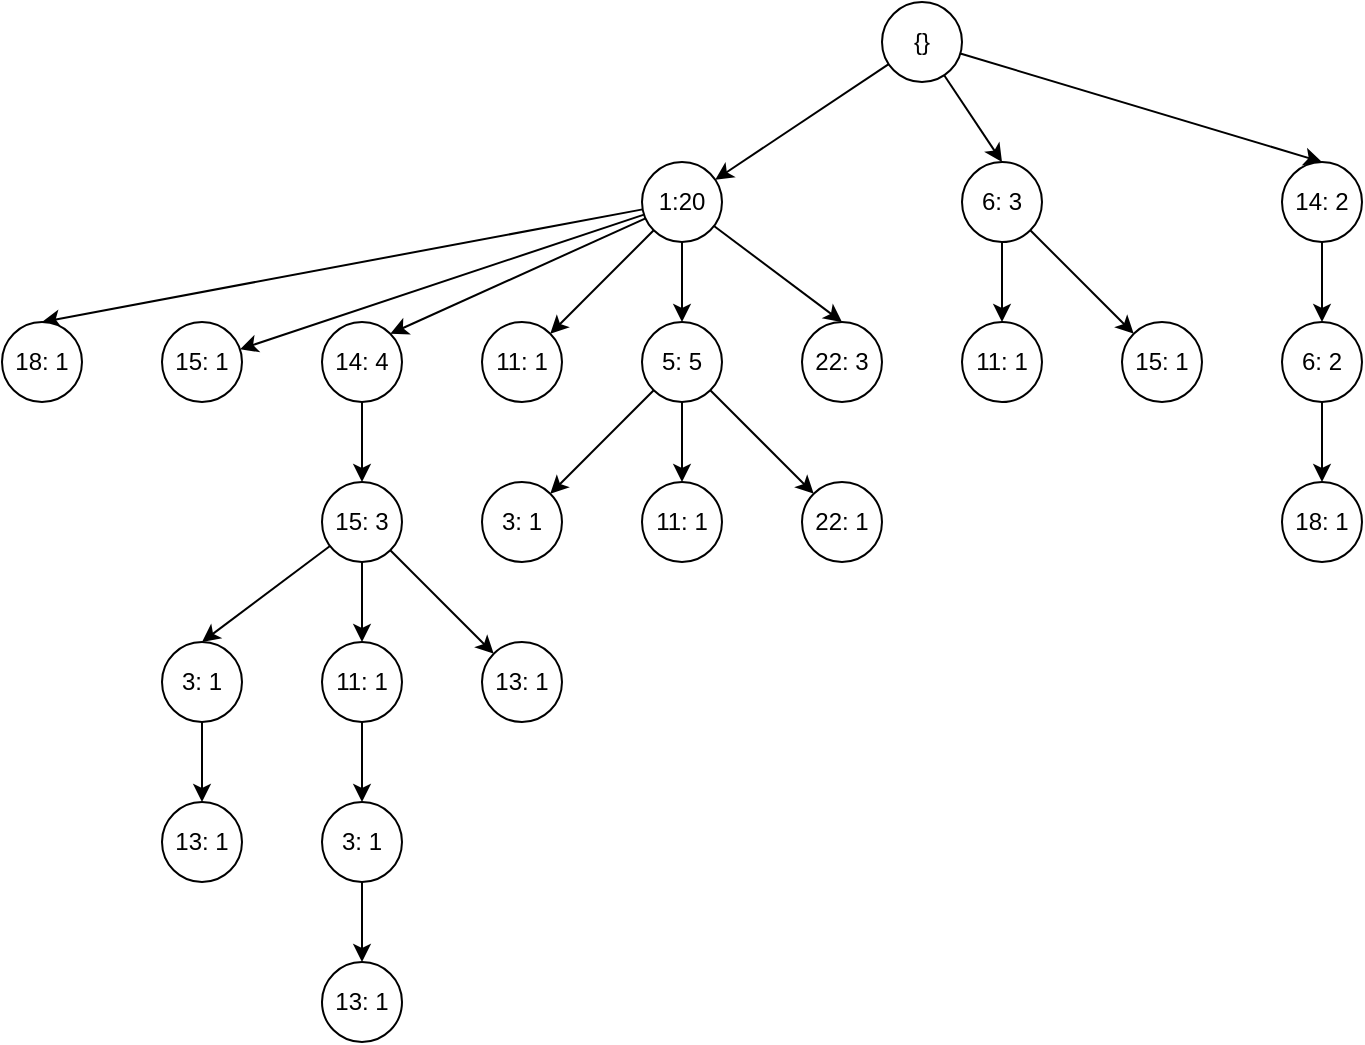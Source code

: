 <mxfile version="21.0.6" type="device"><diagram name="Halaman-1" id="EBV6HWbrfyG-JuRkRw2B"><mxGraphModel dx="1706" dy="561" grid="1" gridSize="10" guides="1" tooltips="1" connect="1" arrows="1" fold="1" page="1" pageScale="1" pageWidth="827" pageHeight="1169" math="0" shadow="0"><root><mxCell id="0"/><mxCell id="1" parent="0"/><mxCell id="D3o4ojIBJB-GTlFPEu90-47" style="rounded=0;orthogonalLoop=1;jettySize=auto;html=1;" edge="1" parent="1" source="D3o4ojIBJB-GTlFPEu90-1" target="D3o4ojIBJB-GTlFPEu90-45"><mxGeometry relative="1" as="geometry"/></mxCell><mxCell id="D3o4ojIBJB-GTlFPEu90-78" style="rounded=0;orthogonalLoop=1;jettySize=auto;html=1;entryX=0.5;entryY=0;entryDx=0;entryDy=0;" edge="1" parent="1" source="D3o4ojIBJB-GTlFPEu90-1" target="D3o4ojIBJB-GTlFPEu90-77"><mxGeometry relative="1" as="geometry"/></mxCell><mxCell id="D3o4ojIBJB-GTlFPEu90-83" style="rounded=0;orthogonalLoop=1;jettySize=auto;html=1;entryX=0.5;entryY=0;entryDx=0;entryDy=0;" edge="1" parent="1" source="D3o4ojIBJB-GTlFPEu90-1" target="D3o4ojIBJB-GTlFPEu90-80"><mxGeometry relative="1" as="geometry"/></mxCell><mxCell id="D3o4ojIBJB-GTlFPEu90-1" value="{}" style="ellipse;whiteSpace=wrap;html=1;aspect=fixed;" vertex="1" parent="1"><mxGeometry x="400" y="80" width="40" height="40" as="geometry"/></mxCell><mxCell id="D3o4ojIBJB-GTlFPEu90-51" style="edgeStyle=orthogonalEdgeStyle;rounded=0;orthogonalLoop=1;jettySize=auto;html=1;" edge="1" parent="1" source="D3o4ojIBJB-GTlFPEu90-45" target="D3o4ojIBJB-GTlFPEu90-50"><mxGeometry relative="1" as="geometry"/></mxCell><mxCell id="D3o4ojIBJB-GTlFPEu90-55" style="rounded=0;orthogonalLoop=1;jettySize=auto;html=1;entryX=1;entryY=0;entryDx=0;entryDy=0;" edge="1" parent="1" source="D3o4ojIBJB-GTlFPEu90-45" target="D3o4ojIBJB-GTlFPEu90-54"><mxGeometry relative="1" as="geometry"/></mxCell><mxCell id="D3o4ojIBJB-GTlFPEu90-61" style="rounded=0;orthogonalLoop=1;jettySize=auto;html=1;entryX=1;entryY=0;entryDx=0;entryDy=0;" edge="1" parent="1" source="D3o4ojIBJB-GTlFPEu90-45" target="D3o4ojIBJB-GTlFPEu90-56"><mxGeometry relative="1" as="geometry"/></mxCell><mxCell id="D3o4ojIBJB-GTlFPEu90-75" style="rounded=0;orthogonalLoop=1;jettySize=auto;html=1;entryX=0.5;entryY=0;entryDx=0;entryDy=0;" edge="1" parent="1" source="D3o4ojIBJB-GTlFPEu90-45" target="D3o4ojIBJB-GTlFPEu90-74"><mxGeometry relative="1" as="geometry"/></mxCell><mxCell id="D3o4ojIBJB-GTlFPEu90-89" style="rounded=0;orthogonalLoop=1;jettySize=auto;html=1;" edge="1" parent="1" source="D3o4ojIBJB-GTlFPEu90-45" target="D3o4ojIBJB-GTlFPEu90-88"><mxGeometry relative="1" as="geometry"/></mxCell><mxCell id="D3o4ojIBJB-GTlFPEu90-91" style="rounded=0;orthogonalLoop=1;jettySize=auto;html=1;entryX=0.5;entryY=0;entryDx=0;entryDy=0;" edge="1" parent="1" source="D3o4ojIBJB-GTlFPEu90-45" target="D3o4ojIBJB-GTlFPEu90-90"><mxGeometry relative="1" as="geometry"/></mxCell><mxCell id="D3o4ojIBJB-GTlFPEu90-45" value="1:20" style="ellipse;whiteSpace=wrap;html=1;aspect=fixed;" vertex="1" parent="1"><mxGeometry x="280" y="160" width="40" height="40" as="geometry"/></mxCell><mxCell id="D3o4ojIBJB-GTlFPEu90-53" style="rounded=0;orthogonalLoop=1;jettySize=auto;html=1;" edge="1" parent="1" source="D3o4ojIBJB-GTlFPEu90-50" target="D3o4ojIBJB-GTlFPEu90-52"><mxGeometry relative="1" as="geometry"/></mxCell><mxCell id="D3o4ojIBJB-GTlFPEu90-67" style="rounded=0;orthogonalLoop=1;jettySize=auto;html=1;entryX=0.5;entryY=0;entryDx=0;entryDy=0;" edge="1" parent="1" source="D3o4ojIBJB-GTlFPEu90-50" target="D3o4ojIBJB-GTlFPEu90-66"><mxGeometry relative="1" as="geometry"><mxPoint x="340" y="330" as="targetPoint"/></mxGeometry></mxCell><mxCell id="D3o4ojIBJB-GTlFPEu90-87" style="rounded=0;orthogonalLoop=1;jettySize=auto;html=1;entryX=0;entryY=0;entryDx=0;entryDy=0;" edge="1" parent="1" source="D3o4ojIBJB-GTlFPEu90-50" target="D3o4ojIBJB-GTlFPEu90-86"><mxGeometry relative="1" as="geometry"/></mxCell><mxCell id="D3o4ojIBJB-GTlFPEu90-50" value="5: 5" style="ellipse;whiteSpace=wrap;html=1;aspect=fixed;" vertex="1" parent="1"><mxGeometry x="280" y="240" width="40" height="40" as="geometry"/></mxCell><mxCell id="D3o4ojIBJB-GTlFPEu90-52" value="3: 1" style="ellipse;whiteSpace=wrap;html=1;aspect=fixed;direction=south;" vertex="1" parent="1"><mxGeometry x="200" y="320" width="40" height="40" as="geometry"/></mxCell><mxCell id="D3o4ojIBJB-GTlFPEu90-54" value="11: 1" style="ellipse;whiteSpace=wrap;html=1;aspect=fixed;" vertex="1" parent="1"><mxGeometry x="200" y="240" width="40" height="40" as="geometry"/></mxCell><mxCell id="D3o4ojIBJB-GTlFPEu90-62" style="edgeStyle=orthogonalEdgeStyle;rounded=0;orthogonalLoop=1;jettySize=auto;html=1;entryX=0.5;entryY=0;entryDx=0;entryDy=0;" edge="1" parent="1" source="D3o4ojIBJB-GTlFPEu90-56" target="D3o4ojIBJB-GTlFPEu90-57"><mxGeometry relative="1" as="geometry"/></mxCell><mxCell id="D3o4ojIBJB-GTlFPEu90-56" value="14: 4" style="ellipse;whiteSpace=wrap;html=1;aspect=fixed;" vertex="1" parent="1"><mxGeometry x="120" y="240" width="40" height="40" as="geometry"/></mxCell><mxCell id="D3o4ojIBJB-GTlFPEu90-63" style="edgeStyle=orthogonalEdgeStyle;rounded=0;orthogonalLoop=1;jettySize=auto;html=1;entryX=0.5;entryY=0;entryDx=0;entryDy=0;" edge="1" parent="1" source="D3o4ojIBJB-GTlFPEu90-57" target="D3o4ojIBJB-GTlFPEu90-58"><mxGeometry relative="1" as="geometry"/></mxCell><mxCell id="D3o4ojIBJB-GTlFPEu90-69" style="rounded=0;orthogonalLoop=1;jettySize=auto;html=1;entryX=0;entryY=0;entryDx=0;entryDy=0;" edge="1" parent="1" source="D3o4ojIBJB-GTlFPEu90-57" target="D3o4ojIBJB-GTlFPEu90-68"><mxGeometry relative="1" as="geometry"/></mxCell><mxCell id="D3o4ojIBJB-GTlFPEu90-72" style="rounded=0;orthogonalLoop=1;jettySize=auto;html=1;entryX=0.5;entryY=0;entryDx=0;entryDy=0;" edge="1" parent="1" source="D3o4ojIBJB-GTlFPEu90-57" target="D3o4ojIBJB-GTlFPEu90-71"><mxGeometry relative="1" as="geometry"/></mxCell><mxCell id="D3o4ojIBJB-GTlFPEu90-57" value="15: 3" style="ellipse;whiteSpace=wrap;html=1;aspect=fixed;" vertex="1" parent="1"><mxGeometry x="120" y="320" width="40" height="40" as="geometry"/></mxCell><mxCell id="D3o4ojIBJB-GTlFPEu90-64" style="edgeStyle=orthogonalEdgeStyle;rounded=0;orthogonalLoop=1;jettySize=auto;html=1;entryX=0.5;entryY=0;entryDx=0;entryDy=0;" edge="1" parent="1" source="D3o4ojIBJB-GTlFPEu90-58" target="D3o4ojIBJB-GTlFPEu90-59"><mxGeometry relative="1" as="geometry"/></mxCell><mxCell id="D3o4ojIBJB-GTlFPEu90-58" value="11: 1" style="ellipse;whiteSpace=wrap;html=1;aspect=fixed;" vertex="1" parent="1"><mxGeometry x="120" y="400" width="40" height="40" as="geometry"/></mxCell><mxCell id="D3o4ojIBJB-GTlFPEu90-65" style="edgeStyle=orthogonalEdgeStyle;rounded=0;orthogonalLoop=1;jettySize=auto;html=1;entryX=0.5;entryY=0;entryDx=0;entryDy=0;" edge="1" parent="1" source="D3o4ojIBJB-GTlFPEu90-59" target="D3o4ojIBJB-GTlFPEu90-60"><mxGeometry relative="1" as="geometry"/></mxCell><mxCell id="D3o4ojIBJB-GTlFPEu90-59" value="3: 1" style="ellipse;whiteSpace=wrap;html=1;aspect=fixed;" vertex="1" parent="1"><mxGeometry x="120" y="480" width="40" height="40" as="geometry"/></mxCell><mxCell id="D3o4ojIBJB-GTlFPEu90-60" value="13: 1" style="ellipse;whiteSpace=wrap;html=1;aspect=fixed;" vertex="1" parent="1"><mxGeometry x="120" y="560" width="40" height="40" as="geometry"/></mxCell><mxCell id="D3o4ojIBJB-GTlFPEu90-66" value="11: 1" style="ellipse;whiteSpace=wrap;html=1;aspect=fixed;" vertex="1" parent="1"><mxGeometry x="280" y="320" width="40" height="40" as="geometry"/></mxCell><mxCell id="D3o4ojIBJB-GTlFPEu90-68" value="13: 1" style="ellipse;whiteSpace=wrap;html=1;aspect=fixed;" vertex="1" parent="1"><mxGeometry x="200" y="400" width="40" height="40" as="geometry"/></mxCell><mxCell id="D3o4ojIBJB-GTlFPEu90-70" value="13: 1" style="ellipse;whiteSpace=wrap;html=1;aspect=fixed;" vertex="1" parent="1"><mxGeometry x="40" y="480" width="40" height="40" as="geometry"/></mxCell><mxCell id="D3o4ojIBJB-GTlFPEu90-73" style="edgeStyle=orthogonalEdgeStyle;rounded=0;orthogonalLoop=1;jettySize=auto;html=1;entryX=0.5;entryY=0;entryDx=0;entryDy=0;" edge="1" parent="1" source="D3o4ojIBJB-GTlFPEu90-71" target="D3o4ojIBJB-GTlFPEu90-70"><mxGeometry relative="1" as="geometry"/></mxCell><mxCell id="D3o4ojIBJB-GTlFPEu90-71" value="3: 1" style="ellipse;whiteSpace=wrap;html=1;aspect=fixed;" vertex="1" parent="1"><mxGeometry x="40" y="400" width="40" height="40" as="geometry"/></mxCell><mxCell id="D3o4ojIBJB-GTlFPEu90-74" value="22: 3" style="ellipse;whiteSpace=wrap;html=1;aspect=fixed;" vertex="1" parent="1"><mxGeometry x="360" y="240" width="40" height="40" as="geometry"/></mxCell><mxCell id="D3o4ojIBJB-GTlFPEu90-76" value="11: 1" style="ellipse;whiteSpace=wrap;html=1;aspect=fixed;" vertex="1" parent="1"><mxGeometry x="440" y="240" width="40" height="40" as="geometry"/></mxCell><mxCell id="D3o4ojIBJB-GTlFPEu90-79" style="edgeStyle=orthogonalEdgeStyle;rounded=0;orthogonalLoop=1;jettySize=auto;html=1;" edge="1" parent="1" source="D3o4ojIBJB-GTlFPEu90-77" target="D3o4ojIBJB-GTlFPEu90-76"><mxGeometry relative="1" as="geometry"/></mxCell><mxCell id="D3o4ojIBJB-GTlFPEu90-93" style="rounded=0;orthogonalLoop=1;jettySize=auto;html=1;" edge="1" parent="1" source="D3o4ojIBJB-GTlFPEu90-77" target="D3o4ojIBJB-GTlFPEu90-92"><mxGeometry relative="1" as="geometry"/></mxCell><mxCell id="D3o4ojIBJB-GTlFPEu90-77" value="6: 3" style="ellipse;whiteSpace=wrap;html=1;aspect=fixed;" vertex="1" parent="1"><mxGeometry x="440" y="160" width="40" height="40" as="geometry"/></mxCell><mxCell id="D3o4ojIBJB-GTlFPEu90-84" style="edgeStyle=orthogonalEdgeStyle;rounded=0;orthogonalLoop=1;jettySize=auto;html=1;" edge="1" parent="1" source="D3o4ojIBJB-GTlFPEu90-80" target="D3o4ojIBJB-GTlFPEu90-81"><mxGeometry relative="1" as="geometry"/></mxCell><mxCell id="D3o4ojIBJB-GTlFPEu90-80" value="14: 2" style="ellipse;whiteSpace=wrap;html=1;aspect=fixed;" vertex="1" parent="1"><mxGeometry x="600" y="160" width="40" height="40" as="geometry"/></mxCell><mxCell id="D3o4ojIBJB-GTlFPEu90-85" style="edgeStyle=orthogonalEdgeStyle;rounded=0;orthogonalLoop=1;jettySize=auto;html=1;entryX=0.5;entryY=0;entryDx=0;entryDy=0;" edge="1" parent="1" source="D3o4ojIBJB-GTlFPEu90-81" target="D3o4ojIBJB-GTlFPEu90-82"><mxGeometry relative="1" as="geometry"/></mxCell><mxCell id="D3o4ojIBJB-GTlFPEu90-81" value="6: 2" style="ellipse;whiteSpace=wrap;html=1;aspect=fixed;" vertex="1" parent="1"><mxGeometry x="600" y="240" width="40" height="40" as="geometry"/></mxCell><mxCell id="D3o4ojIBJB-GTlFPEu90-82" value="18: 1" style="ellipse;whiteSpace=wrap;html=1;aspect=fixed;" vertex="1" parent="1"><mxGeometry x="600" y="320" width="40" height="40" as="geometry"/></mxCell><mxCell id="D3o4ojIBJB-GTlFPEu90-86" value="22: 1" style="ellipse;whiteSpace=wrap;html=1;aspect=fixed;" vertex="1" parent="1"><mxGeometry x="360" y="320" width="40" height="40" as="geometry"/></mxCell><mxCell id="D3o4ojIBJB-GTlFPEu90-88" value="15: 1" style="ellipse;whiteSpace=wrap;html=1;aspect=fixed;" vertex="1" parent="1"><mxGeometry x="40" y="240" width="40" height="40" as="geometry"/></mxCell><mxCell id="D3o4ojIBJB-GTlFPEu90-90" value="18: 1" style="ellipse;whiteSpace=wrap;html=1;aspect=fixed;" vertex="1" parent="1"><mxGeometry x="-40" y="240" width="40" height="40" as="geometry"/></mxCell><mxCell id="D3o4ojIBJB-GTlFPEu90-92" value="15: 1" style="ellipse;whiteSpace=wrap;html=1;aspect=fixed;" vertex="1" parent="1"><mxGeometry x="520" y="240" width="40" height="40" as="geometry"/></mxCell></root></mxGraphModel></diagram></mxfile>